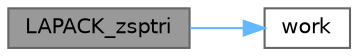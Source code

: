 digraph "LAPACK_zsptri"
{
 // LATEX_PDF_SIZE
  bgcolor="transparent";
  edge [fontname=Helvetica,fontsize=10,labelfontname=Helvetica,labelfontsize=10];
  node [fontname=Helvetica,fontsize=10,shape=box,height=0.2,width=0.4];
  rankdir="LR";
  Node1 [id="Node000001",label="LAPACK_zsptri",height=0.2,width=0.4,color="gray40", fillcolor="grey60", style="filled", fontcolor="black",tooltip=" "];
  Node1 -> Node2 [id="edge2_Node000001_Node000002",color="steelblue1",style="solid",tooltip=" "];
  Node2 [id="Node000002",label="work",height=0.2,width=0.4,color="grey40", fillcolor="white", style="filled",URL="$graph__pipeline_2levelgraph_8hpp.html#aa24fdf691a71c708fccdc6e29a805b42",tooltip=" "];
}
